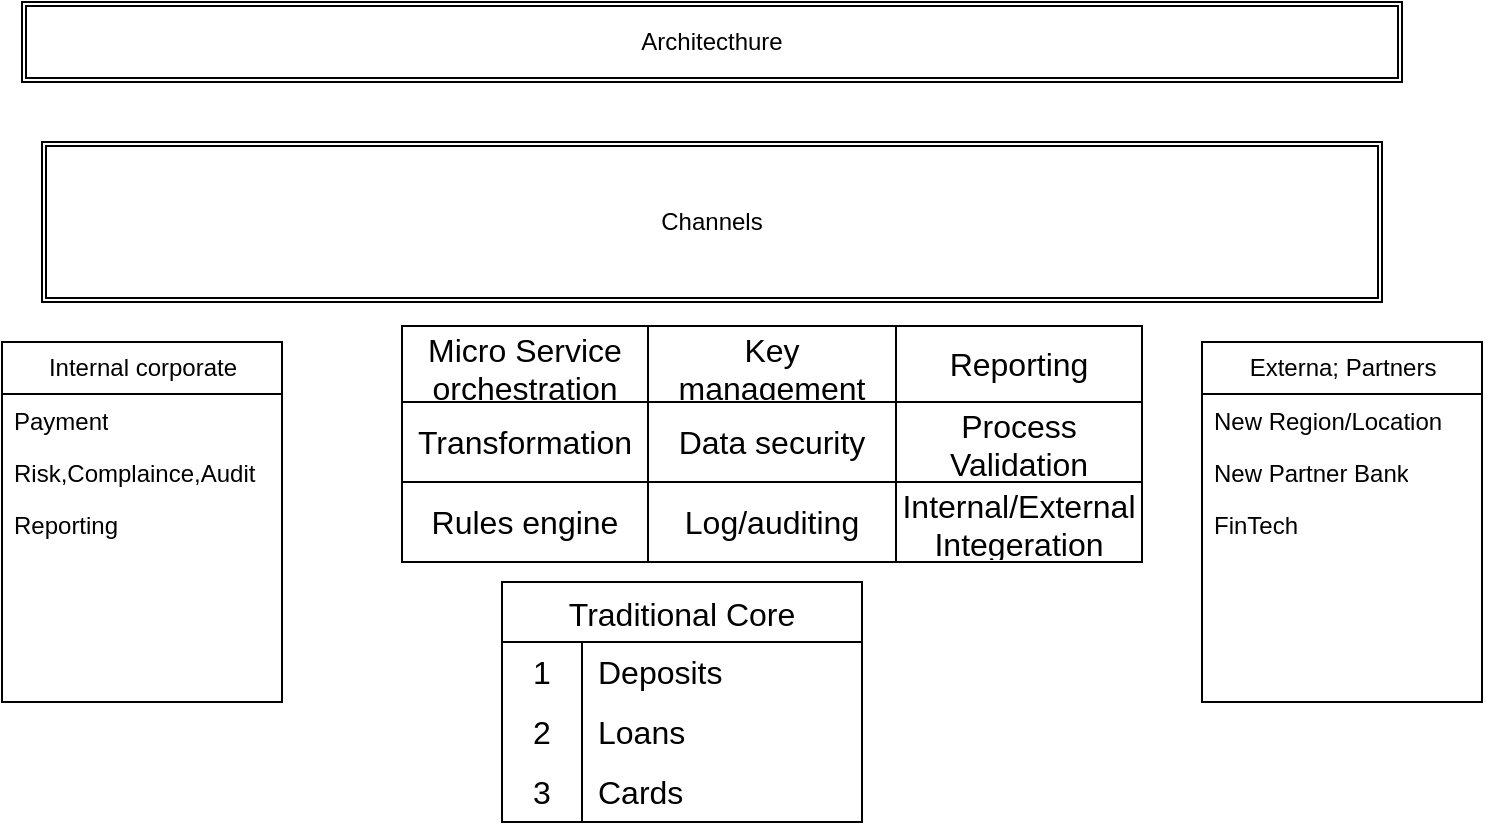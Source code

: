 <mxfile version="20.8.13" type="github">
  <diagram name="Page-1" id="y_b7Nd79hBV1klLBESEk">
    <mxGraphModel dx="880" dy="484" grid="1" gridSize="10" guides="1" tooltips="1" connect="1" arrows="1" fold="1" page="1" pageScale="1" pageWidth="850" pageHeight="1100" math="0" shadow="0">
      <root>
        <mxCell id="0" />
        <mxCell id="1" parent="0" />
        <mxCell id="1qCbXDK5SldJ1LmfGK72-1" value="Architecthure" style="shape=ext;double=1;rounded=0;whiteSpace=wrap;html=1;" vertex="1" parent="1">
          <mxGeometry x="50" y="150" width="690" height="40" as="geometry" />
        </mxCell>
        <mxCell id="1qCbXDK5SldJ1LmfGK72-2" value="Channels" style="shape=ext;double=1;rounded=0;whiteSpace=wrap;html=1;" vertex="1" parent="1">
          <mxGeometry x="60" y="220" width="670" height="80" as="geometry" />
        </mxCell>
        <mxCell id="1qCbXDK5SldJ1LmfGK72-19" value="Internal corporate" style="swimlane;fontStyle=0;childLayout=stackLayout;horizontal=1;startSize=26;fillColor=none;horizontalStack=0;resizeParent=1;resizeParentMax=0;resizeLast=0;collapsible=1;marginBottom=0;html=1;" vertex="1" parent="1">
          <mxGeometry x="40" y="320" width="140" height="180" as="geometry" />
        </mxCell>
        <mxCell id="1qCbXDK5SldJ1LmfGK72-20" value="Payment" style="text;strokeColor=none;fillColor=none;align=left;verticalAlign=top;spacingLeft=4;spacingRight=4;overflow=hidden;rotatable=0;points=[[0,0.5],[1,0.5]];portConstraint=eastwest;whiteSpace=wrap;html=1;" vertex="1" parent="1qCbXDK5SldJ1LmfGK72-19">
          <mxGeometry y="26" width="140" height="26" as="geometry" />
        </mxCell>
        <mxCell id="1qCbXDK5SldJ1LmfGK72-21" value="Risk,Complaince,Audit" style="text;strokeColor=none;fillColor=none;align=left;verticalAlign=top;spacingLeft=4;spacingRight=4;overflow=hidden;rotatable=0;points=[[0,0.5],[1,0.5]];portConstraint=eastwest;whiteSpace=wrap;html=1;" vertex="1" parent="1qCbXDK5SldJ1LmfGK72-19">
          <mxGeometry y="52" width="140" height="26" as="geometry" />
        </mxCell>
        <mxCell id="1qCbXDK5SldJ1LmfGK72-22" value="Reporting" style="text;strokeColor=none;fillColor=none;align=left;verticalAlign=top;spacingLeft=4;spacingRight=4;overflow=hidden;rotatable=0;points=[[0,0.5],[1,0.5]];portConstraint=eastwest;whiteSpace=wrap;html=1;" vertex="1" parent="1qCbXDK5SldJ1LmfGK72-19">
          <mxGeometry y="78" width="140" height="102" as="geometry" />
        </mxCell>
        <mxCell id="1qCbXDK5SldJ1LmfGK72-24" value="Externa; Partners" style="swimlane;fontStyle=0;childLayout=stackLayout;horizontal=1;startSize=26;fillColor=none;horizontalStack=0;resizeParent=1;resizeParentMax=0;resizeLast=0;collapsible=1;marginBottom=0;html=1;" vertex="1" parent="1">
          <mxGeometry x="640" y="320" width="140" height="180" as="geometry" />
        </mxCell>
        <mxCell id="1qCbXDK5SldJ1LmfGK72-25" value="New Region/Location" style="text;strokeColor=none;fillColor=none;align=left;verticalAlign=top;spacingLeft=4;spacingRight=4;overflow=hidden;rotatable=0;points=[[0,0.5],[1,0.5]];portConstraint=eastwest;whiteSpace=wrap;html=1;" vertex="1" parent="1qCbXDK5SldJ1LmfGK72-24">
          <mxGeometry y="26" width="140" height="26" as="geometry" />
        </mxCell>
        <mxCell id="1qCbXDK5SldJ1LmfGK72-26" value="New Partner Bank" style="text;strokeColor=none;fillColor=none;align=left;verticalAlign=top;spacingLeft=4;spacingRight=4;overflow=hidden;rotatable=0;points=[[0,0.5],[1,0.5]];portConstraint=eastwest;whiteSpace=wrap;html=1;" vertex="1" parent="1qCbXDK5SldJ1LmfGK72-24">
          <mxGeometry y="52" width="140" height="26" as="geometry" />
        </mxCell>
        <mxCell id="1qCbXDK5SldJ1LmfGK72-27" value="FinTech" style="text;strokeColor=none;fillColor=none;align=left;verticalAlign=top;spacingLeft=4;spacingRight=4;overflow=hidden;rotatable=0;points=[[0,0.5],[1,0.5]];portConstraint=eastwest;whiteSpace=wrap;html=1;" vertex="1" parent="1qCbXDK5SldJ1LmfGK72-24">
          <mxGeometry y="78" width="140" height="102" as="geometry" />
        </mxCell>
        <mxCell id="1qCbXDK5SldJ1LmfGK72-28" value="" style="shape=table;startSize=0;container=1;collapsible=0;childLayout=tableLayout;fontSize=16;" vertex="1" parent="1">
          <mxGeometry x="240" y="312" width="370" height="118" as="geometry" />
        </mxCell>
        <mxCell id="1qCbXDK5SldJ1LmfGK72-29" value="" style="shape=tableRow;horizontal=0;startSize=0;swimlaneHead=0;swimlaneBody=0;strokeColor=inherit;top=0;left=0;bottom=0;right=0;collapsible=0;dropTarget=0;fillColor=none;points=[[0,0.5],[1,0.5]];portConstraint=eastwest;fontSize=16;" vertex="1" parent="1qCbXDK5SldJ1LmfGK72-28">
          <mxGeometry width="370" height="38" as="geometry" />
        </mxCell>
        <mxCell id="1qCbXDK5SldJ1LmfGK72-30" value="Micro Service orchestration" style="shape=partialRectangle;html=1;whiteSpace=wrap;connectable=0;strokeColor=inherit;overflow=hidden;fillColor=none;top=0;left=0;bottom=0;right=0;pointerEvents=1;fontSize=16;" vertex="1" parent="1qCbXDK5SldJ1LmfGK72-29">
          <mxGeometry width="123" height="38" as="geometry">
            <mxRectangle width="123" height="38" as="alternateBounds" />
          </mxGeometry>
        </mxCell>
        <mxCell id="1qCbXDK5SldJ1LmfGK72-31" value="Key management" style="shape=partialRectangle;html=1;whiteSpace=wrap;connectable=0;strokeColor=inherit;overflow=hidden;fillColor=none;top=0;left=0;bottom=0;right=0;pointerEvents=1;fontSize=16;" vertex="1" parent="1qCbXDK5SldJ1LmfGK72-29">
          <mxGeometry x="123" width="124" height="38" as="geometry">
            <mxRectangle width="124" height="38" as="alternateBounds" />
          </mxGeometry>
        </mxCell>
        <mxCell id="1qCbXDK5SldJ1LmfGK72-32" value="Reporting" style="shape=partialRectangle;html=1;whiteSpace=wrap;connectable=0;strokeColor=inherit;overflow=hidden;fillColor=none;top=0;left=0;bottom=0;right=0;pointerEvents=1;fontSize=16;" vertex="1" parent="1qCbXDK5SldJ1LmfGK72-29">
          <mxGeometry x="247" width="123" height="38" as="geometry">
            <mxRectangle width="123" height="38" as="alternateBounds" />
          </mxGeometry>
        </mxCell>
        <mxCell id="1qCbXDK5SldJ1LmfGK72-33" value="" style="shape=tableRow;horizontal=0;startSize=0;swimlaneHead=0;swimlaneBody=0;strokeColor=inherit;top=0;left=0;bottom=0;right=0;collapsible=0;dropTarget=0;fillColor=none;points=[[0,0.5],[1,0.5]];portConstraint=eastwest;fontSize=16;" vertex="1" parent="1qCbXDK5SldJ1LmfGK72-28">
          <mxGeometry y="38" width="370" height="40" as="geometry" />
        </mxCell>
        <mxCell id="1qCbXDK5SldJ1LmfGK72-34" value="Transformation" style="shape=partialRectangle;html=1;whiteSpace=wrap;connectable=0;strokeColor=inherit;overflow=hidden;fillColor=none;top=0;left=0;bottom=0;right=0;pointerEvents=1;fontSize=16;" vertex="1" parent="1qCbXDK5SldJ1LmfGK72-33">
          <mxGeometry width="123" height="40" as="geometry">
            <mxRectangle width="123" height="40" as="alternateBounds" />
          </mxGeometry>
        </mxCell>
        <mxCell id="1qCbXDK5SldJ1LmfGK72-35" value="Data security" style="shape=partialRectangle;html=1;whiteSpace=wrap;connectable=0;strokeColor=inherit;overflow=hidden;fillColor=none;top=0;left=0;bottom=0;right=0;pointerEvents=1;fontSize=16;" vertex="1" parent="1qCbXDK5SldJ1LmfGK72-33">
          <mxGeometry x="123" width="124" height="40" as="geometry">
            <mxRectangle width="124" height="40" as="alternateBounds" />
          </mxGeometry>
        </mxCell>
        <mxCell id="1qCbXDK5SldJ1LmfGK72-36" value="Process Validation" style="shape=partialRectangle;html=1;whiteSpace=wrap;connectable=0;strokeColor=inherit;overflow=hidden;fillColor=none;top=0;left=0;bottom=0;right=0;pointerEvents=1;fontSize=16;" vertex="1" parent="1qCbXDK5SldJ1LmfGK72-33">
          <mxGeometry x="247" width="123" height="40" as="geometry">
            <mxRectangle width="123" height="40" as="alternateBounds" />
          </mxGeometry>
        </mxCell>
        <mxCell id="1qCbXDK5SldJ1LmfGK72-37" value="" style="shape=tableRow;horizontal=0;startSize=0;swimlaneHead=0;swimlaneBody=0;strokeColor=inherit;top=0;left=0;bottom=0;right=0;collapsible=0;dropTarget=0;fillColor=none;points=[[0,0.5],[1,0.5]];portConstraint=eastwest;fontSize=16;" vertex="1" parent="1qCbXDK5SldJ1LmfGK72-28">
          <mxGeometry y="78" width="370" height="40" as="geometry" />
        </mxCell>
        <mxCell id="1qCbXDK5SldJ1LmfGK72-38" value="Rules engine" style="shape=partialRectangle;html=1;whiteSpace=wrap;connectable=0;strokeColor=inherit;overflow=hidden;fillColor=none;top=0;left=0;bottom=0;right=0;pointerEvents=1;fontSize=16;" vertex="1" parent="1qCbXDK5SldJ1LmfGK72-37">
          <mxGeometry width="123" height="40" as="geometry">
            <mxRectangle width="123" height="40" as="alternateBounds" />
          </mxGeometry>
        </mxCell>
        <mxCell id="1qCbXDK5SldJ1LmfGK72-39" value="Log/auditing" style="shape=partialRectangle;html=1;whiteSpace=wrap;connectable=0;strokeColor=inherit;overflow=hidden;fillColor=none;top=0;left=0;bottom=0;right=0;pointerEvents=1;fontSize=16;" vertex="1" parent="1qCbXDK5SldJ1LmfGK72-37">
          <mxGeometry x="123" width="124" height="40" as="geometry">
            <mxRectangle width="124" height="40" as="alternateBounds" />
          </mxGeometry>
        </mxCell>
        <mxCell id="1qCbXDK5SldJ1LmfGK72-40" value="Internal/External Integeration" style="shape=partialRectangle;html=1;whiteSpace=wrap;connectable=0;strokeColor=inherit;overflow=hidden;fillColor=none;top=0;left=0;bottom=0;right=0;pointerEvents=1;fontSize=16;" vertex="1" parent="1qCbXDK5SldJ1LmfGK72-37">
          <mxGeometry x="247" width="123" height="40" as="geometry">
            <mxRectangle width="123" height="40" as="alternateBounds" />
          </mxGeometry>
        </mxCell>
        <mxCell id="1qCbXDK5SldJ1LmfGK72-42" value="Traditional Core" style="shape=table;startSize=30;container=1;collapsible=0;childLayout=tableLayout;fixedRows=1;rowLines=0;fontStyle=0;strokeColor=default;fontSize=16;" vertex="1" parent="1">
          <mxGeometry x="290" y="440" width="180" height="120" as="geometry" />
        </mxCell>
        <mxCell id="1qCbXDK5SldJ1LmfGK72-43" value="" style="shape=tableRow;horizontal=0;startSize=0;swimlaneHead=0;swimlaneBody=0;top=0;left=0;bottom=0;right=0;collapsible=0;dropTarget=0;fillColor=none;points=[[0,0.5],[1,0.5]];portConstraint=eastwest;strokeColor=inherit;fontSize=16;" vertex="1" parent="1qCbXDK5SldJ1LmfGK72-42">
          <mxGeometry y="30" width="180" height="30" as="geometry" />
        </mxCell>
        <mxCell id="1qCbXDK5SldJ1LmfGK72-44" value="1" style="shape=partialRectangle;html=1;whiteSpace=wrap;connectable=0;fillColor=none;top=0;left=0;bottom=0;right=0;overflow=hidden;pointerEvents=1;strokeColor=inherit;fontSize=16;" vertex="1" parent="1qCbXDK5SldJ1LmfGK72-43">
          <mxGeometry width="40" height="30" as="geometry">
            <mxRectangle width="40" height="30" as="alternateBounds" />
          </mxGeometry>
        </mxCell>
        <mxCell id="1qCbXDK5SldJ1LmfGK72-45" value="Deposits" style="shape=partialRectangle;html=1;whiteSpace=wrap;connectable=0;fillColor=none;top=0;left=0;bottom=0;right=0;align=left;spacingLeft=6;overflow=hidden;strokeColor=inherit;fontSize=16;" vertex="1" parent="1qCbXDK5SldJ1LmfGK72-43">
          <mxGeometry x="40" width="140" height="30" as="geometry">
            <mxRectangle width="140" height="30" as="alternateBounds" />
          </mxGeometry>
        </mxCell>
        <mxCell id="1qCbXDK5SldJ1LmfGK72-46" value="" style="shape=tableRow;horizontal=0;startSize=0;swimlaneHead=0;swimlaneBody=0;top=0;left=0;bottom=0;right=0;collapsible=0;dropTarget=0;fillColor=none;points=[[0,0.5],[1,0.5]];portConstraint=eastwest;strokeColor=inherit;fontSize=16;" vertex="1" parent="1qCbXDK5SldJ1LmfGK72-42">
          <mxGeometry y="60" width="180" height="30" as="geometry" />
        </mxCell>
        <mxCell id="1qCbXDK5SldJ1LmfGK72-47" value="2" style="shape=partialRectangle;html=1;whiteSpace=wrap;connectable=0;fillColor=none;top=0;left=0;bottom=0;right=0;overflow=hidden;strokeColor=inherit;fontSize=16;" vertex="1" parent="1qCbXDK5SldJ1LmfGK72-46">
          <mxGeometry width="40" height="30" as="geometry">
            <mxRectangle width="40" height="30" as="alternateBounds" />
          </mxGeometry>
        </mxCell>
        <mxCell id="1qCbXDK5SldJ1LmfGK72-48" value="Loans" style="shape=partialRectangle;html=1;whiteSpace=wrap;connectable=0;fillColor=none;top=0;left=0;bottom=0;right=0;align=left;spacingLeft=6;overflow=hidden;strokeColor=inherit;fontSize=16;" vertex="1" parent="1qCbXDK5SldJ1LmfGK72-46">
          <mxGeometry x="40" width="140" height="30" as="geometry">
            <mxRectangle width="140" height="30" as="alternateBounds" />
          </mxGeometry>
        </mxCell>
        <mxCell id="1qCbXDK5SldJ1LmfGK72-49" value="" style="shape=tableRow;horizontal=0;startSize=0;swimlaneHead=0;swimlaneBody=0;top=0;left=0;bottom=0;right=0;collapsible=0;dropTarget=0;fillColor=none;points=[[0,0.5],[1,0.5]];portConstraint=eastwest;strokeColor=inherit;fontSize=16;" vertex="1" parent="1qCbXDK5SldJ1LmfGK72-42">
          <mxGeometry y="90" width="180" height="30" as="geometry" />
        </mxCell>
        <mxCell id="1qCbXDK5SldJ1LmfGK72-50" value="3" style="shape=partialRectangle;html=1;whiteSpace=wrap;connectable=0;fillColor=none;top=0;left=0;bottom=0;right=0;overflow=hidden;strokeColor=inherit;fontSize=16;" vertex="1" parent="1qCbXDK5SldJ1LmfGK72-49">
          <mxGeometry width="40" height="30" as="geometry">
            <mxRectangle width="40" height="30" as="alternateBounds" />
          </mxGeometry>
        </mxCell>
        <mxCell id="1qCbXDK5SldJ1LmfGK72-51" value="Cards" style="shape=partialRectangle;html=1;whiteSpace=wrap;connectable=0;fillColor=none;top=0;left=0;bottom=0;right=0;align=left;spacingLeft=6;overflow=hidden;strokeColor=inherit;fontSize=16;" vertex="1" parent="1qCbXDK5SldJ1LmfGK72-49">
          <mxGeometry x="40" width="140" height="30" as="geometry">
            <mxRectangle width="140" height="30" as="alternateBounds" />
          </mxGeometry>
        </mxCell>
      </root>
    </mxGraphModel>
  </diagram>
</mxfile>
